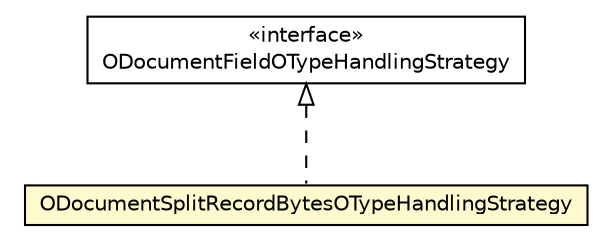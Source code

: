 #!/usr/local/bin/dot
#
# Class diagram 
# Generated by UMLGraph version R5_6-24-gf6e263 (http://www.umlgraph.org/)
#

digraph G {
	edge [fontname="Helvetica",fontsize=10,labelfontname="Helvetica",labelfontsize=10];
	node [fontname="Helvetica",fontsize=10,shape=plaintext];
	nodesep=0.25;
	ranksep=0.5;
	// com.orientechnologies.orient.object.enhancement.field.ODocumentSplitRecordBytesOTypeHandlingStrategy
	c2954421 [label=<<table title="com.orientechnologies.orient.object.enhancement.field.ODocumentSplitRecordBytesOTypeHandlingStrategy" border="0" cellborder="1" cellspacing="0" cellpadding="2" port="p" bgcolor="lemonChiffon" href="./ODocumentSplitRecordBytesOTypeHandlingStrategy.html">
		<tr><td><table border="0" cellspacing="0" cellpadding="1">
<tr><td align="center" balign="center"> ODocumentSplitRecordBytesOTypeHandlingStrategy </td></tr>
		</table></td></tr>
		</table>>, URL="./ODocumentSplitRecordBytesOTypeHandlingStrategy.html", fontname="Helvetica", fontcolor="black", fontsize=10.0];
	// com.orientechnologies.orient.object.enhancement.field.ODocumentFieldOTypeHandlingStrategy
	c2954422 [label=<<table title="com.orientechnologies.orient.object.enhancement.field.ODocumentFieldOTypeHandlingStrategy" border="0" cellborder="1" cellspacing="0" cellpadding="2" port="p" href="./ODocumentFieldOTypeHandlingStrategy.html">
		<tr><td><table border="0" cellspacing="0" cellpadding="1">
<tr><td align="center" balign="center"> &#171;interface&#187; </td></tr>
<tr><td align="center" balign="center"> ODocumentFieldOTypeHandlingStrategy </td></tr>
		</table></td></tr>
		</table>>, URL="./ODocumentFieldOTypeHandlingStrategy.html", fontname="Helvetica", fontcolor="black", fontsize=10.0];
	//com.orientechnologies.orient.object.enhancement.field.ODocumentSplitRecordBytesOTypeHandlingStrategy implements com.orientechnologies.orient.object.enhancement.field.ODocumentFieldOTypeHandlingStrategy
	c2954422:p -> c2954421:p [dir=back,arrowtail=empty,style=dashed];
}

